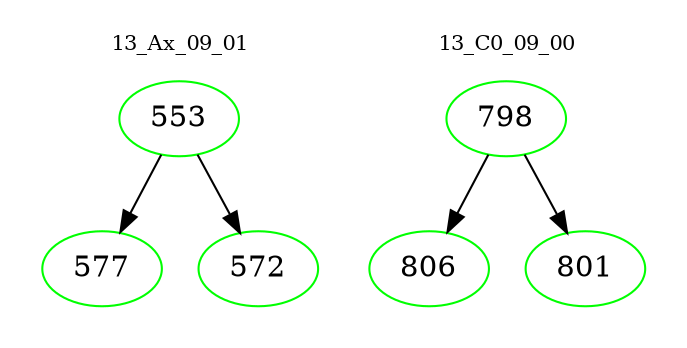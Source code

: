 digraph{
subgraph cluster_0 {
color = white
label = "13_Ax_09_01";
fontsize=10;
T0_553 [label="553", color="green"]
T0_553 -> T0_577 [color="black"]
T0_577 [label="577", color="green"]
T0_553 -> T0_572 [color="black"]
T0_572 [label="572", color="green"]
}
subgraph cluster_1 {
color = white
label = "13_C0_09_00";
fontsize=10;
T1_798 [label="798", color="green"]
T1_798 -> T1_806 [color="black"]
T1_806 [label="806", color="green"]
T1_798 -> T1_801 [color="black"]
T1_801 [label="801", color="green"]
}
}
